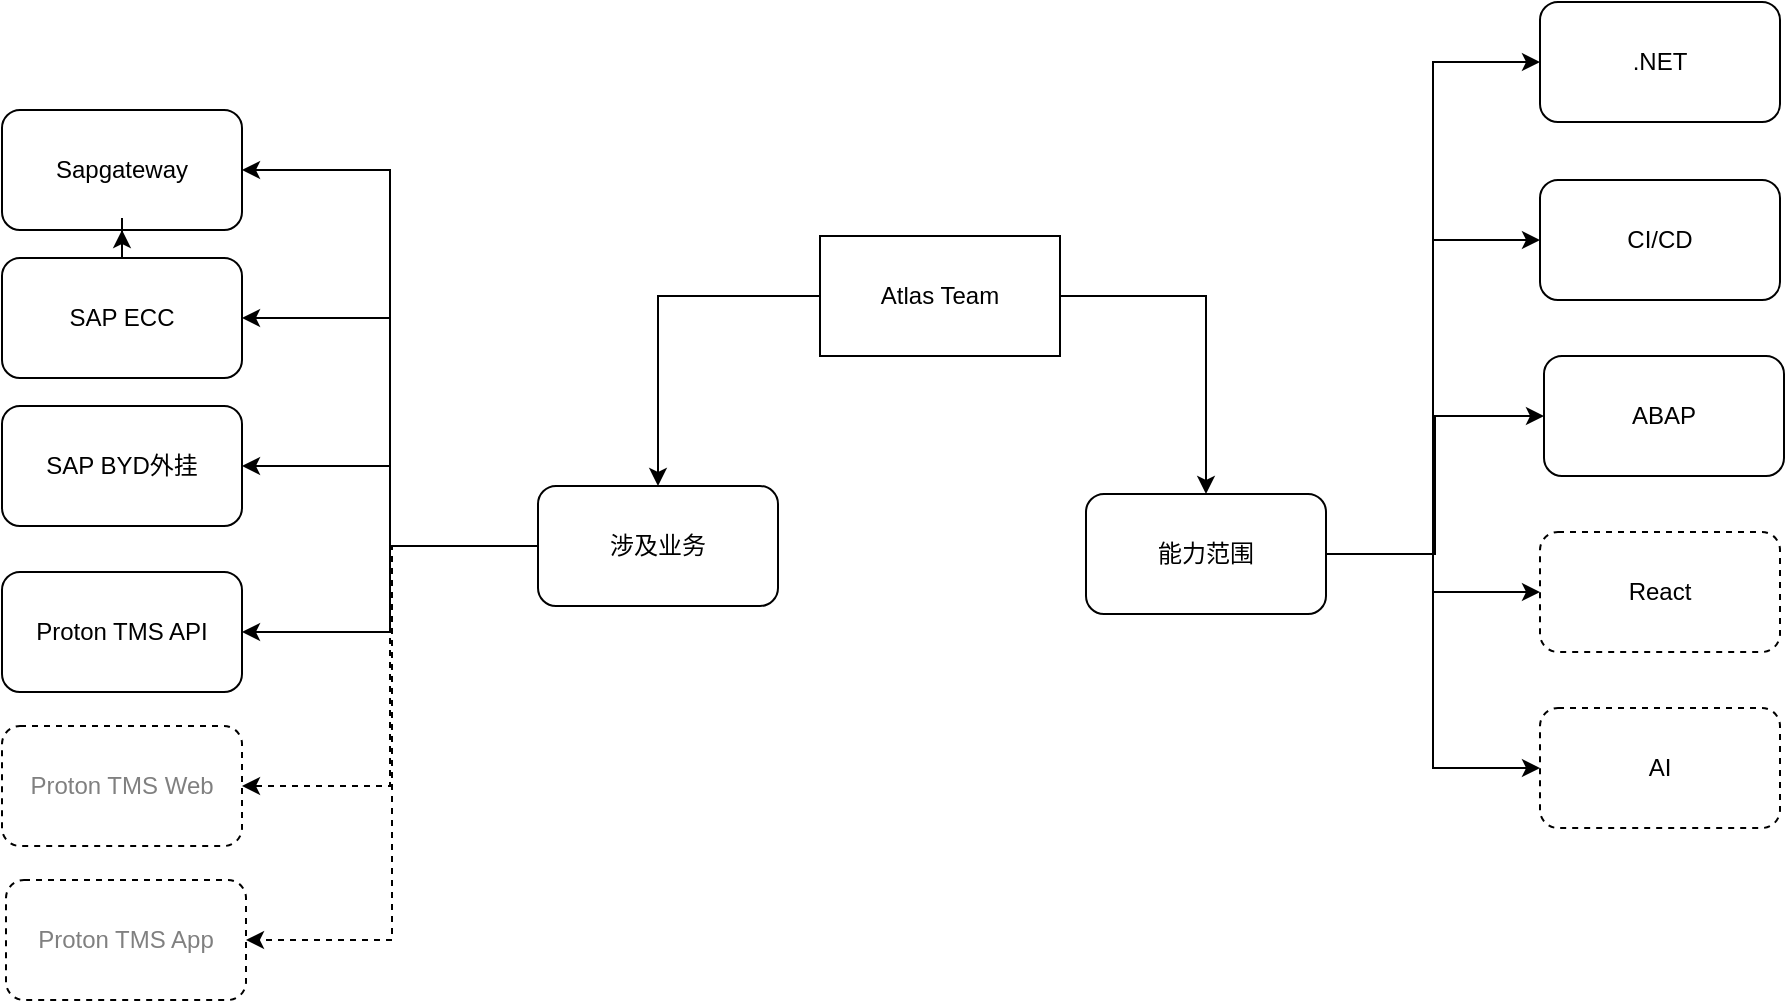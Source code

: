 <mxfile version="22.0.8" type="github">
  <diagram name="第 1 页" id="By7ZtAecfSqQDFca6SJz">
    <mxGraphModel dx="1826" dy="766" grid="0" gridSize="10" guides="1" tooltips="1" connect="1" arrows="1" fold="1" page="0" pageScale="1" pageWidth="827" pageHeight="1169" math="0" shadow="0">
      <root>
        <mxCell id="0" />
        <mxCell id="1" parent="0" />
        <mxCell id="plgey5qM3xX9TjAGoQRz-6" style="edgeStyle=orthogonalEdgeStyle;rounded=0;orthogonalLoop=1;jettySize=auto;html=1;entryX=0.5;entryY=0;entryDx=0;entryDy=0;" edge="1" parent="1" source="plgey5qM3xX9TjAGoQRz-2" target="plgey5qM3xX9TjAGoQRz-3">
          <mxGeometry relative="1" as="geometry" />
        </mxCell>
        <mxCell id="plgey5qM3xX9TjAGoQRz-7" style="edgeStyle=orthogonalEdgeStyle;rounded=0;orthogonalLoop=1;jettySize=auto;html=1;entryX=0.5;entryY=0;entryDx=0;entryDy=0;" edge="1" parent="1" source="plgey5qM3xX9TjAGoQRz-2" target="plgey5qM3xX9TjAGoQRz-4">
          <mxGeometry relative="1" as="geometry" />
        </mxCell>
        <mxCell id="plgey5qM3xX9TjAGoQRz-2" value="Atlas Team" style="rounded=0;whiteSpace=wrap;html=1;" vertex="1" parent="1">
          <mxGeometry x="272" y="297" width="120" height="60" as="geometry" />
        </mxCell>
        <mxCell id="plgey5qM3xX9TjAGoQRz-30" style="edgeStyle=orthogonalEdgeStyle;rounded=0;orthogonalLoop=1;jettySize=auto;html=1;entryX=0;entryY=0.5;entryDx=0;entryDy=0;" edge="1" parent="1" source="plgey5qM3xX9TjAGoQRz-3" target="plgey5qM3xX9TjAGoQRz-20">
          <mxGeometry relative="1" as="geometry" />
        </mxCell>
        <mxCell id="plgey5qM3xX9TjAGoQRz-31" style="edgeStyle=orthogonalEdgeStyle;rounded=0;orthogonalLoop=1;jettySize=auto;html=1;entryX=0;entryY=0.5;entryDx=0;entryDy=0;" edge="1" parent="1" source="plgey5qM3xX9TjAGoQRz-3" target="plgey5qM3xX9TjAGoQRz-21">
          <mxGeometry relative="1" as="geometry" />
        </mxCell>
        <mxCell id="plgey5qM3xX9TjAGoQRz-32" style="edgeStyle=orthogonalEdgeStyle;rounded=0;orthogonalLoop=1;jettySize=auto;html=1;entryX=0;entryY=0.5;entryDx=0;entryDy=0;" edge="1" parent="1" source="plgey5qM3xX9TjAGoQRz-3" target="plgey5qM3xX9TjAGoQRz-22">
          <mxGeometry relative="1" as="geometry" />
        </mxCell>
        <mxCell id="plgey5qM3xX9TjAGoQRz-33" style="edgeStyle=orthogonalEdgeStyle;rounded=0;orthogonalLoop=1;jettySize=auto;html=1;" edge="1" parent="1" source="plgey5qM3xX9TjAGoQRz-3" target="plgey5qM3xX9TjAGoQRz-23">
          <mxGeometry relative="1" as="geometry" />
        </mxCell>
        <mxCell id="plgey5qM3xX9TjAGoQRz-34" style="edgeStyle=orthogonalEdgeStyle;rounded=0;orthogonalLoop=1;jettySize=auto;html=1;entryX=0;entryY=0.5;entryDx=0;entryDy=0;" edge="1" parent="1" source="plgey5qM3xX9TjAGoQRz-3" target="plgey5qM3xX9TjAGoQRz-24">
          <mxGeometry relative="1" as="geometry" />
        </mxCell>
        <mxCell id="plgey5qM3xX9TjAGoQRz-3" value="能力范围" style="rounded=1;whiteSpace=wrap;html=1;" vertex="1" parent="1">
          <mxGeometry x="405" y="426" width="120" height="60" as="geometry" />
        </mxCell>
        <mxCell id="plgey5qM3xX9TjAGoQRz-16" style="edgeStyle=orthogonalEdgeStyle;rounded=0;orthogonalLoop=1;jettySize=auto;html=1;entryX=1;entryY=0.5;entryDx=0;entryDy=0;" edge="1" parent="1" source="plgey5qM3xX9TjAGoQRz-4" target="plgey5qM3xX9TjAGoQRz-12">
          <mxGeometry relative="1" as="geometry" />
        </mxCell>
        <mxCell id="plgey5qM3xX9TjAGoQRz-17" style="edgeStyle=orthogonalEdgeStyle;rounded=0;orthogonalLoop=1;jettySize=auto;html=1;entryX=1;entryY=0.5;entryDx=0;entryDy=0;" edge="1" parent="1" source="plgey5qM3xX9TjAGoQRz-4" target="plgey5qM3xX9TjAGoQRz-13">
          <mxGeometry relative="1" as="geometry" />
        </mxCell>
        <mxCell id="plgey5qM3xX9TjAGoQRz-18" style="edgeStyle=orthogonalEdgeStyle;rounded=0;orthogonalLoop=1;jettySize=auto;html=1;entryX=1;entryY=0.5;entryDx=0;entryDy=0;" edge="1" parent="1" source="plgey5qM3xX9TjAGoQRz-4" target="plgey5qM3xX9TjAGoQRz-14">
          <mxGeometry relative="1" as="geometry" />
        </mxCell>
        <mxCell id="plgey5qM3xX9TjAGoQRz-19" style="edgeStyle=orthogonalEdgeStyle;rounded=0;orthogonalLoop=1;jettySize=auto;html=1;entryX=1;entryY=0.5;entryDx=0;entryDy=0;" edge="1" parent="1" source="plgey5qM3xX9TjAGoQRz-4" target="plgey5qM3xX9TjAGoQRz-15">
          <mxGeometry relative="1" as="geometry" />
        </mxCell>
        <mxCell id="plgey5qM3xX9TjAGoQRz-27" style="edgeStyle=orthogonalEdgeStyle;rounded=0;orthogonalLoop=1;jettySize=auto;html=1;entryX=1;entryY=0.5;entryDx=0;entryDy=0;dashed=1;" edge="1" parent="1" source="plgey5qM3xX9TjAGoQRz-4" target="plgey5qM3xX9TjAGoQRz-26">
          <mxGeometry relative="1" as="geometry" />
        </mxCell>
        <mxCell id="plgey5qM3xX9TjAGoQRz-28" style="edgeStyle=orthogonalEdgeStyle;rounded=0;orthogonalLoop=1;jettySize=auto;html=1;entryX=1;entryY=0.5;entryDx=0;entryDy=0;dashed=1;" edge="1" parent="1" source="plgey5qM3xX9TjAGoQRz-4" target="plgey5qM3xX9TjAGoQRz-25">
          <mxGeometry relative="1" as="geometry" />
        </mxCell>
        <mxCell id="plgey5qM3xX9TjAGoQRz-4" value="涉及业务" style="rounded=1;whiteSpace=wrap;html=1;" vertex="1" parent="1">
          <mxGeometry x="131" y="422" width="120" height="60" as="geometry" />
        </mxCell>
        <mxCell id="plgey5qM3xX9TjAGoQRz-12" value="Proton TMS API" style="rounded=1;whiteSpace=wrap;html=1;" vertex="1" parent="1">
          <mxGeometry x="-137" y="465" width="120" height="60" as="geometry" />
        </mxCell>
        <mxCell id="plgey5qM3xX9TjAGoQRz-13" value="Sapgateway" style="rounded=1;whiteSpace=wrap;html=1;" vertex="1" parent="1">
          <mxGeometry x="-137" y="234" width="120" height="60" as="geometry" />
        </mxCell>
        <mxCell id="plgey5qM3xX9TjAGoQRz-29" value="" style="edgeStyle=orthogonalEdgeStyle;rounded=0;orthogonalLoop=1;jettySize=auto;html=1;" edge="1" parent="1" source="plgey5qM3xX9TjAGoQRz-14" target="plgey5qM3xX9TjAGoQRz-13">
          <mxGeometry relative="1" as="geometry" />
        </mxCell>
        <mxCell id="plgey5qM3xX9TjAGoQRz-14" value="SAP ECC" style="rounded=1;whiteSpace=wrap;html=1;" vertex="1" parent="1">
          <mxGeometry x="-137" y="308" width="120" height="60" as="geometry" />
        </mxCell>
        <mxCell id="plgey5qM3xX9TjAGoQRz-15" value="SAP BYD外挂" style="rounded=1;whiteSpace=wrap;html=1;" vertex="1" parent="1">
          <mxGeometry x="-137" y="382" width="120" height="60" as="geometry" />
        </mxCell>
        <mxCell id="plgey5qM3xX9TjAGoQRz-20" value=".NET" style="rounded=1;whiteSpace=wrap;html=1;" vertex="1" parent="1">
          <mxGeometry x="632" y="180" width="120" height="60" as="geometry" />
        </mxCell>
        <mxCell id="plgey5qM3xX9TjAGoQRz-21" value="CI/CD" style="rounded=1;whiteSpace=wrap;html=1;" vertex="1" parent="1">
          <mxGeometry x="632" y="269" width="120" height="60" as="geometry" />
        </mxCell>
        <mxCell id="plgey5qM3xX9TjAGoQRz-22" value="ABAP" style="rounded=1;whiteSpace=wrap;html=1;" vertex="1" parent="1">
          <mxGeometry x="634" y="357" width="120" height="60" as="geometry" />
        </mxCell>
        <mxCell id="plgey5qM3xX9TjAGoQRz-23" value="React" style="rounded=1;whiteSpace=wrap;html=1;dashed=1;" vertex="1" parent="1">
          <mxGeometry x="632" y="445" width="120" height="60" as="geometry" />
        </mxCell>
        <mxCell id="plgey5qM3xX9TjAGoQRz-24" value="AI" style="rounded=1;whiteSpace=wrap;html=1;dashed=1;" vertex="1" parent="1">
          <mxGeometry x="632" y="533" width="120" height="60" as="geometry" />
        </mxCell>
        <mxCell id="plgey5qM3xX9TjAGoQRz-25" value="&lt;font color=&quot;#808080&quot;&gt;Proton TMS App&lt;/font&gt;" style="rounded=1;whiteSpace=wrap;html=1;dashed=1;" vertex="1" parent="1">
          <mxGeometry x="-135" y="619" width="120" height="60" as="geometry" />
        </mxCell>
        <mxCell id="plgey5qM3xX9TjAGoQRz-26" value="&lt;font style=&quot;&quot; color=&quot;#808080&quot;&gt;Proton TMS Web&lt;/font&gt;" style="rounded=1;whiteSpace=wrap;html=1;dashed=1;" vertex="1" parent="1">
          <mxGeometry x="-137" y="542" width="120" height="60" as="geometry" />
        </mxCell>
      </root>
    </mxGraphModel>
  </diagram>
</mxfile>
